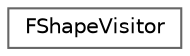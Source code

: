 digraph "类继承关系图"
{
 // INTERACTIVE_SVG=YES
 // LATEX_PDF_SIZE
  bgcolor="transparent";
  edge [fontname=Helvetica,fontsize=10,labelfontname=Helvetica,labelfontsize=10];
  node [fontname=Helvetica,fontsize=10,shape=box,height=0.2,width=0.4];
  rankdir="LR";
  Node0 [id="Node000000",label="FShapeVisitor",height=0.2,width=0.4,color="grey40", fillcolor="white", style="filled",URL="$dd/d3c/structFShapeVisitor.html",tooltip=" "];
}
